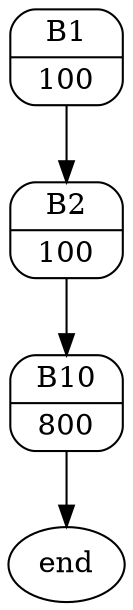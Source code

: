 digraph task3 {
	subgraph Basic_Block {
		proc1 [label = "{<f0> B1|<f1> 100}" shape = Mrecord];
		proc2 [label = "{<f0> B2|<f1> 100}" shape = Mrecord];
		proc10 [label = "{<f0> B10|<f1> 800}" shape = Mrecord];
	}
	proc1 -> proc2;
	proc2 -> proc10;
	proc10 -> end;
}
